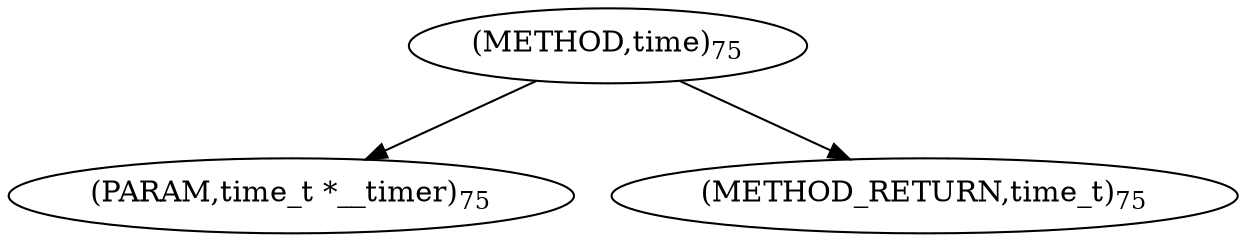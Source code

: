 digraph "time" {  
"7888" [label = <(METHOD,time)<SUB>75</SUB>> ]
"7889" [label = <(PARAM,time_t *__timer)<SUB>75</SUB>> ]
"7890" [label = <(METHOD_RETURN,time_t)<SUB>75</SUB>> ]
  "7888" -> "7889" 
  "7888" -> "7890" 
}
